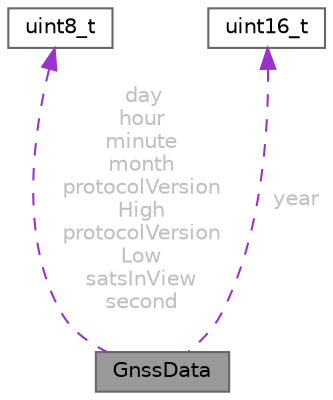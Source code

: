 digraph "GnssData"
{
 // LATEX_PDF_SIZE
  bgcolor="transparent";
  edge [fontname=Helvetica,fontsize=10,labelfontname=Helvetica,labelfontsize=10];
  node [fontname=Helvetica,fontsize=10,shape=box,height=0.2,width=0.4];
  Node1 [id="Node000001",label="GnssData",height=0.2,width=0.4,color="gray40", fillcolor="grey60", style="filled", fontcolor="black",tooltip="Manage position fix and date-time from GNSS receiver."];
  Node2 -> Node1 [id="edge1_Node000001_Node000002",dir="back",color="darkorchid3",style="dashed",tooltip=" ",label=" day\nhour\nminute\nmonth\nprotocolVersion\lHigh\nprotocolVersion\lLow\nsatsInView\nsecond",fontcolor="grey" ];
  Node2 [id="Node000002",label="uint8_t",height=0.2,width=0.4,color="gray40", fillcolor="white", style="filled",tooltip=" "];
  Node3 -> Node1 [id="edge2_Node000001_Node000003",dir="back",color="darkorchid3",style="dashed",tooltip=" ",label=" year",fontcolor="grey" ];
  Node3 [id="Node000003",label="uint16_t",height=0.2,width=0.4,color="gray40", fillcolor="white", style="filled",tooltip=" "];
}
